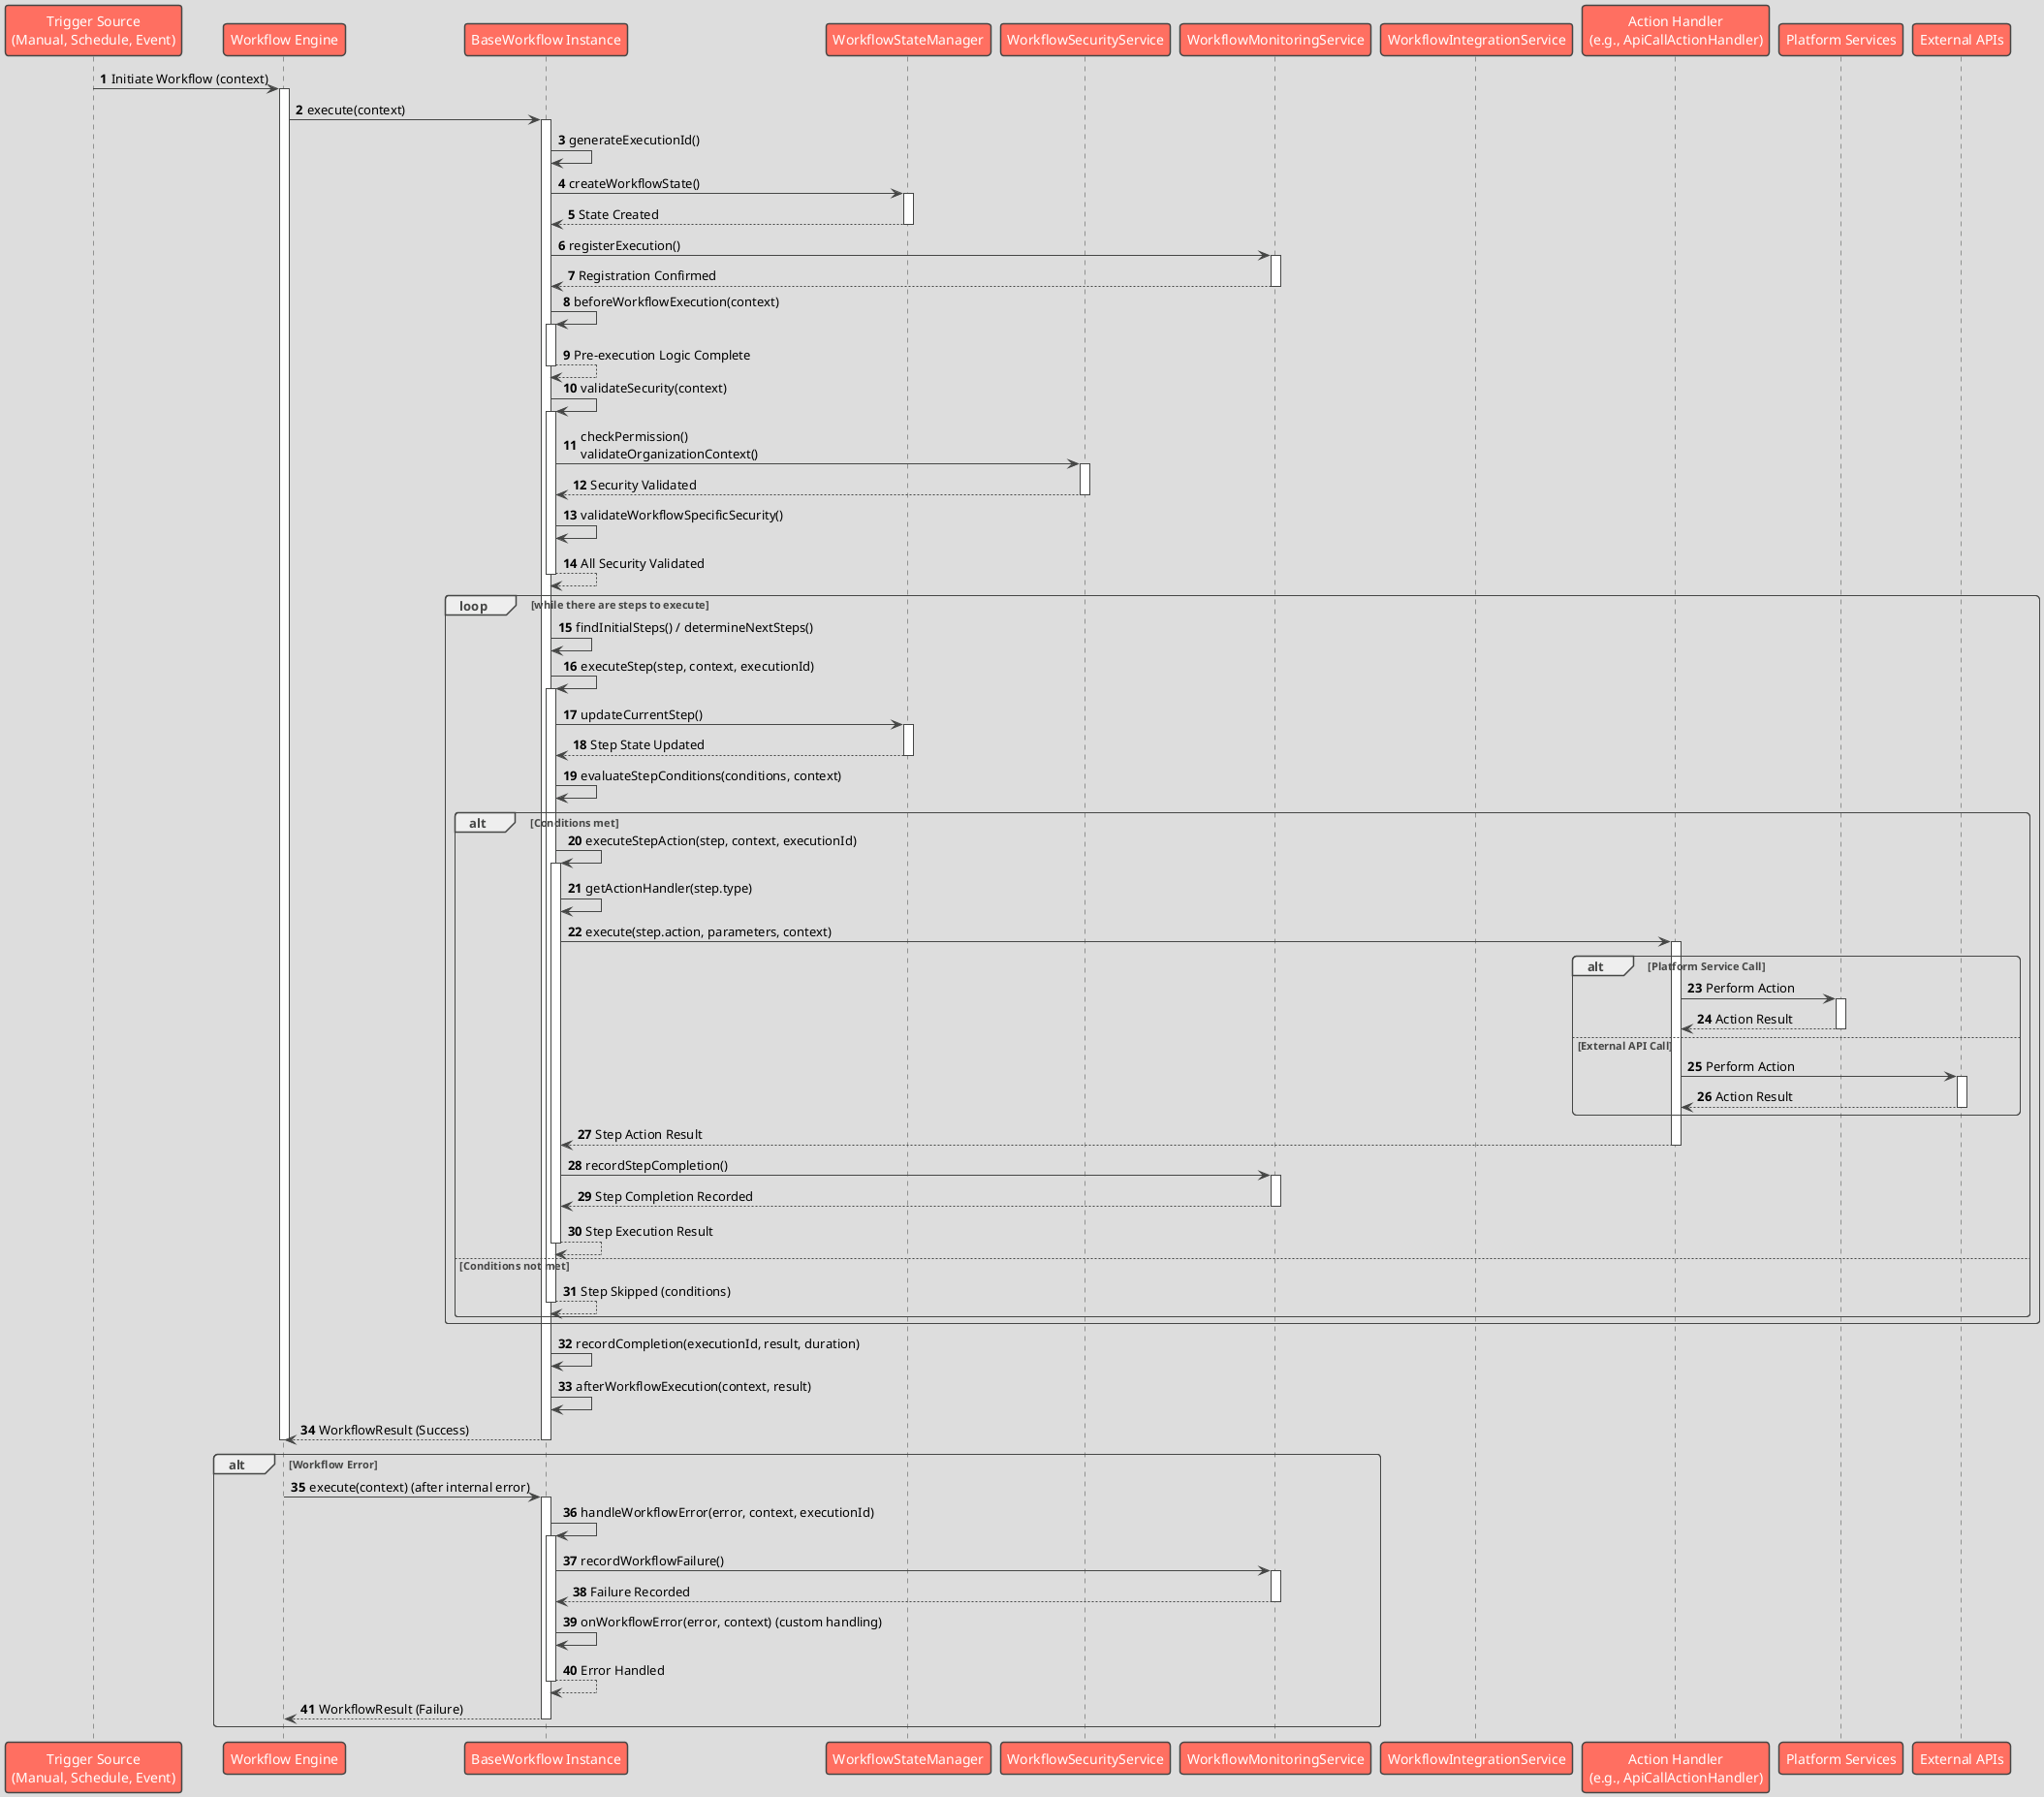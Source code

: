 @startuml
!theme toy

autonumber

participant "Trigger Source\n(Manual, Schedule, Event)" as Trigger
participant "Workflow Engine" as Engine
participant "BaseWorkflow Instance" as Workflow
participant "WorkflowStateManager" as StateManager
participant "WorkflowSecurityService" as SecurityService
participant "WorkflowMonitoringService" as MonitoringService
participant "WorkflowIntegrationService" as IntegrationService
participant "Action Handler\n(e.g., ApiCallActionHandler)" as ActionHandler
participant "Platform Services" as PlatformServices
participant "External APIs" as ExternalAPIs

Trigger -> Engine: Initiate Workflow (context)
activate Engine

Engine -> Workflow: execute(context)
activate Workflow

Workflow -> Workflow: generateExecutionId()
Workflow -> StateManager: createWorkflowState()
activate StateManager
StateManager --> Workflow: State Created
deactivate StateManager

Workflow -> MonitoringService: registerExecution()
activate MonitoringService
MonitoringService --> Workflow: Registration Confirmed
deactivate MonitoringService

Workflow -> Workflow: beforeWorkflowExecution(context)
activate Workflow
Workflow --> Workflow: Pre-execution Logic Complete
deactivate Workflow

Workflow -> Workflow: validateSecurity(context)
activate Workflow
Workflow -> SecurityService: checkPermission()\nvalidateOrganizationContext()
activate SecurityService
SecurityService --> Workflow: Security Validated
deactivate SecurityService
Workflow -> Workflow: validateWorkflowSpecificSecurity()
Workflow --> Workflow: All Security Validated
deactivate Workflow

loop while there are steps to execute
    Workflow -> Workflow: findInitialSteps() / determineNextSteps()
    Workflow -> Workflow: executeStep(step, context, executionId)
    activate Workflow

    Workflow -> StateManager: updateCurrentStep()
    activate StateManager
    StateManager --> Workflow: Step State Updated
    deactivate StateManager

    Workflow -> Workflow: evaluateStepConditions(conditions, context)
    alt Conditions met
        Workflow -> Workflow: executeStepAction(step, context, executionId)
        activate Workflow
        Workflow -> Workflow: getActionHandler(step.type)
        Workflow -> ActionHandler: execute(step.action, parameters, context)
        activate ActionHandler
        alt Platform Service Call
            ActionHandler -> PlatformServices: Perform Action
            activate PlatformServices
            PlatformServices --> ActionHandler: Action Result
            deactivate PlatformServices
        else External API Call
            ActionHandler -> ExternalAPIs: Perform Action
            activate ExternalAPIs
            ExternalAPIs --> ActionHandler: Action Result
            deactivate ExternalAPIs
        end
        ActionHandler --> Workflow: Step Action Result
        deactivate ActionHandler
        Workflow -> MonitoringService: recordStepCompletion()
        activate MonitoringService
        MonitoringService --> Workflow: Step Completion Recorded
        deactivate MonitoringService
        Workflow --> Workflow: Step Execution Result
        deactivate Workflow
    else Conditions not met
        Workflow --> Workflow: Step Skipped (conditions)
        deactivate Workflow
    end
end

Workflow -> Workflow: recordCompletion(executionId, result, duration)
Workflow -> Workflow: afterWorkflowExecution(context, result)

Workflow --> Engine: WorkflowResult (Success)
deactivate Workflow
deactivate Engine

alt Workflow Error
    Engine -> Workflow: execute(context) (after internal error)
    activate Workflow
    Workflow -> Workflow: handleWorkflowError(error, context, executionId)
    activate Workflow
    Workflow -> MonitoringService: recordWorkflowFailure()
    activate MonitoringService
    MonitoringService --> Workflow: Failure Recorded
    deactivate MonitoringService
    Workflow -> Workflow: onWorkflowError(error, context) (custom handling)
    Workflow --> Workflow: Error Handled
    deactivate Workflow
    Workflow --> Engine: WorkflowResult (Failure)
    deactivate Workflow
    deactivate Engine
end

@enduml